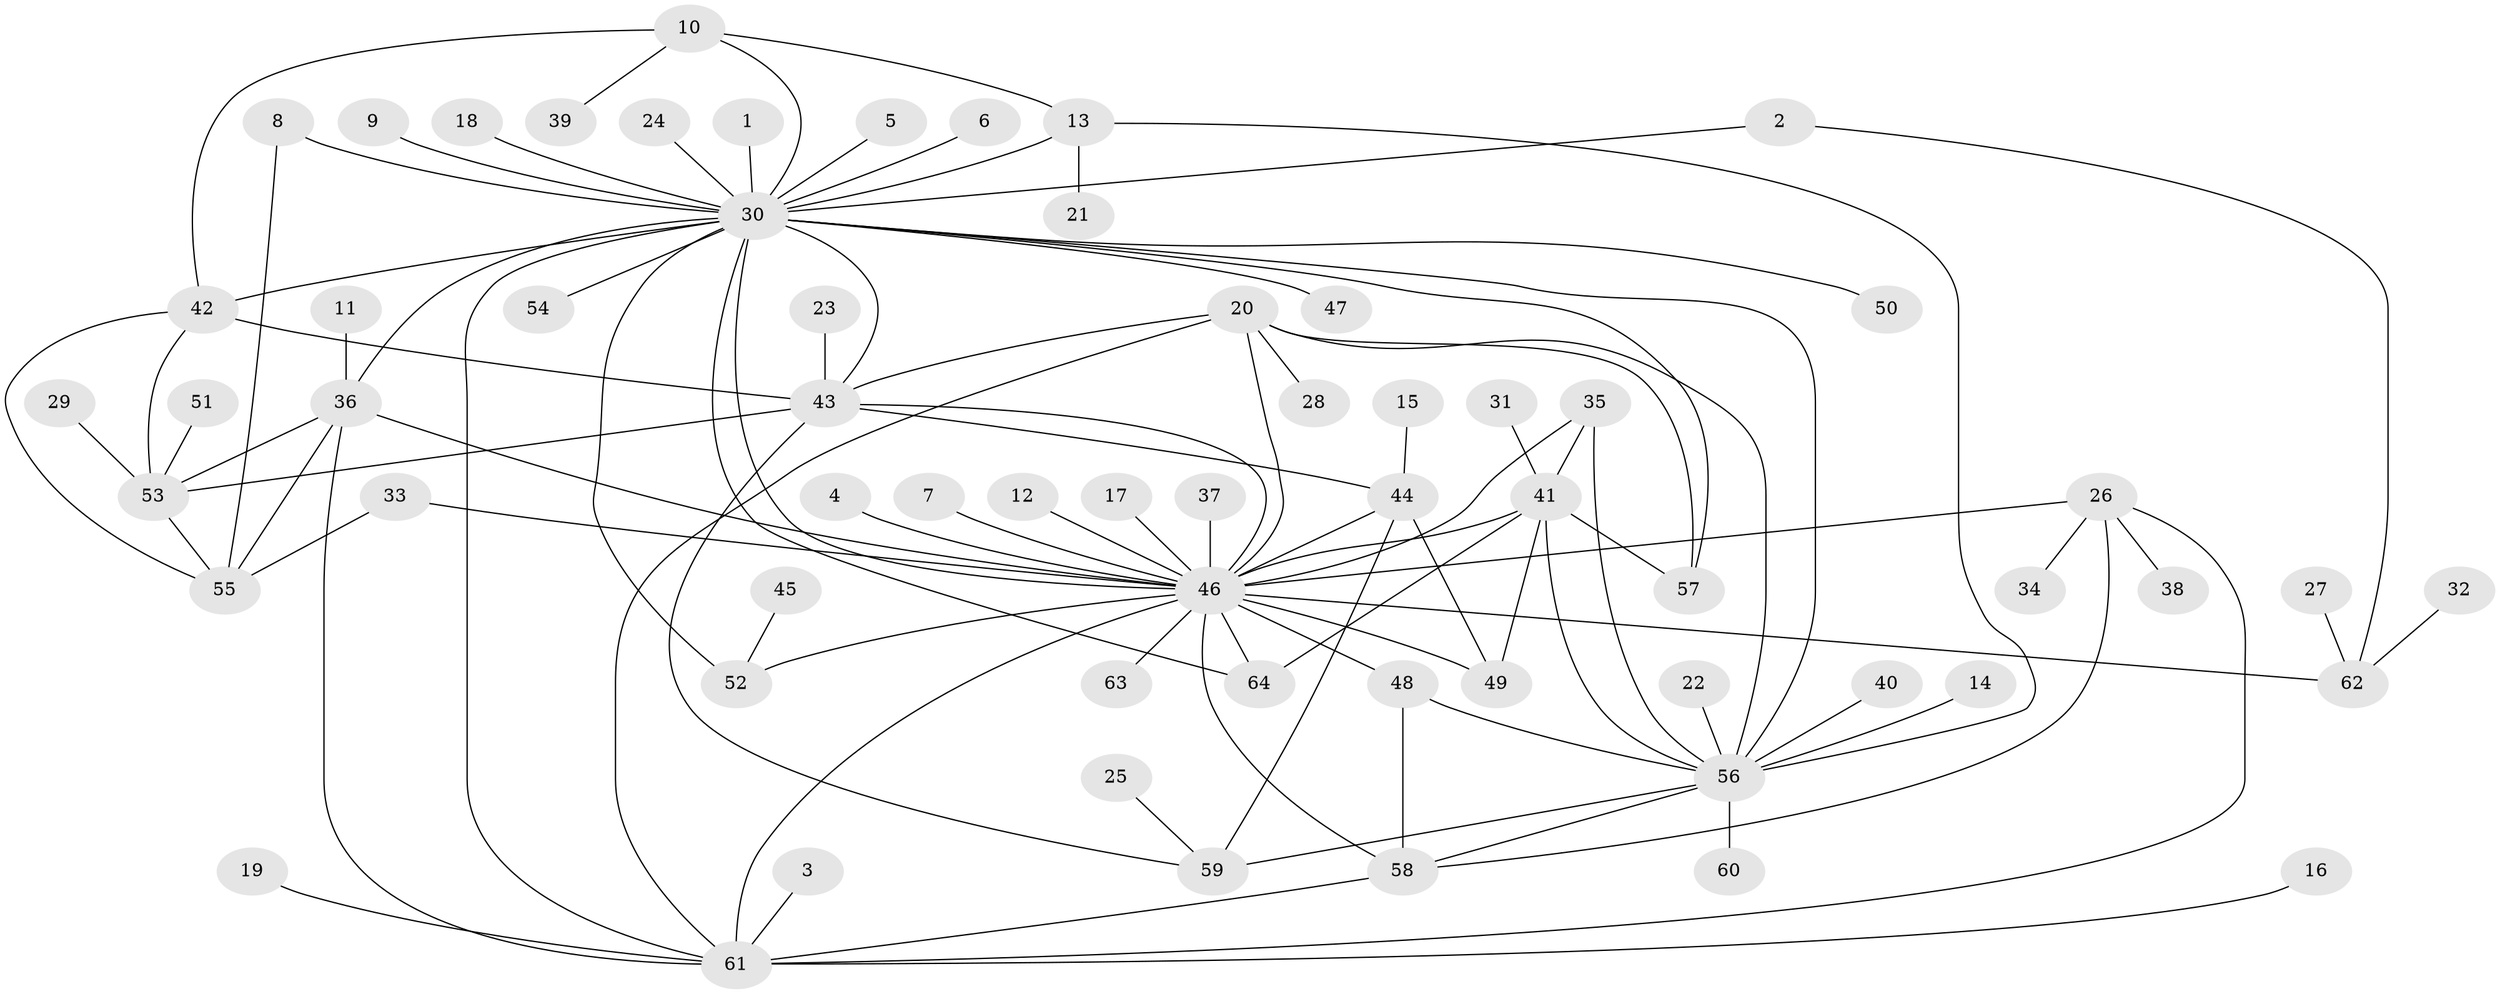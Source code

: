 // original degree distribution, {25: 0.007874015748031496, 23: 0.007874015748031496, 8: 0.015748031496062992, 15: 0.007874015748031496, 7: 0.031496062992125984, 4: 0.06299212598425197, 2: 0.2047244094488189, 5: 0.015748031496062992, 1: 0.4881889763779528, 12: 0.007874015748031496, 6: 0.015748031496062992, 3: 0.13385826771653545}
// Generated by graph-tools (version 1.1) at 2025/49/03/09/25 03:49:59]
// undirected, 64 vertices, 100 edges
graph export_dot {
graph [start="1"]
  node [color=gray90,style=filled];
  1;
  2;
  3;
  4;
  5;
  6;
  7;
  8;
  9;
  10;
  11;
  12;
  13;
  14;
  15;
  16;
  17;
  18;
  19;
  20;
  21;
  22;
  23;
  24;
  25;
  26;
  27;
  28;
  29;
  30;
  31;
  32;
  33;
  34;
  35;
  36;
  37;
  38;
  39;
  40;
  41;
  42;
  43;
  44;
  45;
  46;
  47;
  48;
  49;
  50;
  51;
  52;
  53;
  54;
  55;
  56;
  57;
  58;
  59;
  60;
  61;
  62;
  63;
  64;
  1 -- 30 [weight=1.0];
  2 -- 30 [weight=1.0];
  2 -- 62 [weight=1.0];
  3 -- 61 [weight=1.0];
  4 -- 46 [weight=1.0];
  5 -- 30 [weight=1.0];
  6 -- 30 [weight=1.0];
  7 -- 46 [weight=1.0];
  8 -- 30 [weight=1.0];
  8 -- 55 [weight=1.0];
  9 -- 30 [weight=1.0];
  10 -- 13 [weight=1.0];
  10 -- 30 [weight=1.0];
  10 -- 39 [weight=1.0];
  10 -- 42 [weight=1.0];
  11 -- 36 [weight=1.0];
  12 -- 46 [weight=1.0];
  13 -- 21 [weight=1.0];
  13 -- 30 [weight=1.0];
  13 -- 56 [weight=1.0];
  14 -- 56 [weight=1.0];
  15 -- 44 [weight=1.0];
  16 -- 61 [weight=1.0];
  17 -- 46 [weight=1.0];
  18 -- 30 [weight=1.0];
  19 -- 61 [weight=1.0];
  20 -- 28 [weight=1.0];
  20 -- 43 [weight=1.0];
  20 -- 46 [weight=2.0];
  20 -- 56 [weight=1.0];
  20 -- 57 [weight=1.0];
  20 -- 61 [weight=1.0];
  22 -- 56 [weight=1.0];
  23 -- 43 [weight=1.0];
  24 -- 30 [weight=1.0];
  25 -- 59 [weight=1.0];
  26 -- 34 [weight=1.0];
  26 -- 38 [weight=1.0];
  26 -- 46 [weight=1.0];
  26 -- 58 [weight=1.0];
  26 -- 61 [weight=1.0];
  27 -- 62 [weight=1.0];
  29 -- 53 [weight=1.0];
  30 -- 36 [weight=1.0];
  30 -- 42 [weight=1.0];
  30 -- 43 [weight=1.0];
  30 -- 46 [weight=1.0];
  30 -- 47 [weight=1.0];
  30 -- 50 [weight=1.0];
  30 -- 52 [weight=1.0];
  30 -- 54 [weight=1.0];
  30 -- 56 [weight=2.0];
  30 -- 57 [weight=1.0];
  30 -- 61 [weight=1.0];
  30 -- 64 [weight=1.0];
  31 -- 41 [weight=1.0];
  32 -- 62 [weight=1.0];
  33 -- 46 [weight=1.0];
  33 -- 55 [weight=1.0];
  35 -- 41 [weight=1.0];
  35 -- 46 [weight=1.0];
  35 -- 56 [weight=1.0];
  36 -- 46 [weight=1.0];
  36 -- 53 [weight=1.0];
  36 -- 55 [weight=1.0];
  36 -- 61 [weight=1.0];
  37 -- 46 [weight=1.0];
  40 -- 56 [weight=1.0];
  41 -- 46 [weight=1.0];
  41 -- 49 [weight=1.0];
  41 -- 56 [weight=1.0];
  41 -- 57 [weight=1.0];
  41 -- 64 [weight=1.0];
  42 -- 43 [weight=1.0];
  42 -- 53 [weight=1.0];
  42 -- 55 [weight=1.0];
  43 -- 44 [weight=1.0];
  43 -- 46 [weight=1.0];
  43 -- 53 [weight=1.0];
  43 -- 59 [weight=1.0];
  44 -- 46 [weight=1.0];
  44 -- 49 [weight=1.0];
  44 -- 59 [weight=1.0];
  45 -- 52 [weight=1.0];
  46 -- 48 [weight=1.0];
  46 -- 49 [weight=1.0];
  46 -- 52 [weight=1.0];
  46 -- 58 [weight=1.0];
  46 -- 61 [weight=1.0];
  46 -- 62 [weight=1.0];
  46 -- 63 [weight=1.0];
  46 -- 64 [weight=1.0];
  48 -- 56 [weight=1.0];
  48 -- 58 [weight=1.0];
  51 -- 53 [weight=1.0];
  53 -- 55 [weight=1.0];
  56 -- 58 [weight=1.0];
  56 -- 59 [weight=1.0];
  56 -- 60 [weight=1.0];
  58 -- 61 [weight=1.0];
}
